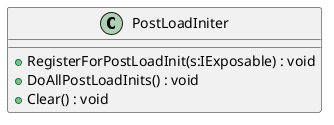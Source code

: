 @startuml
class PostLoadIniter {
    + RegisterForPostLoadInit(s:IExposable) : void
    + DoAllPostLoadInits() : void
    + Clear() : void
}
@enduml

